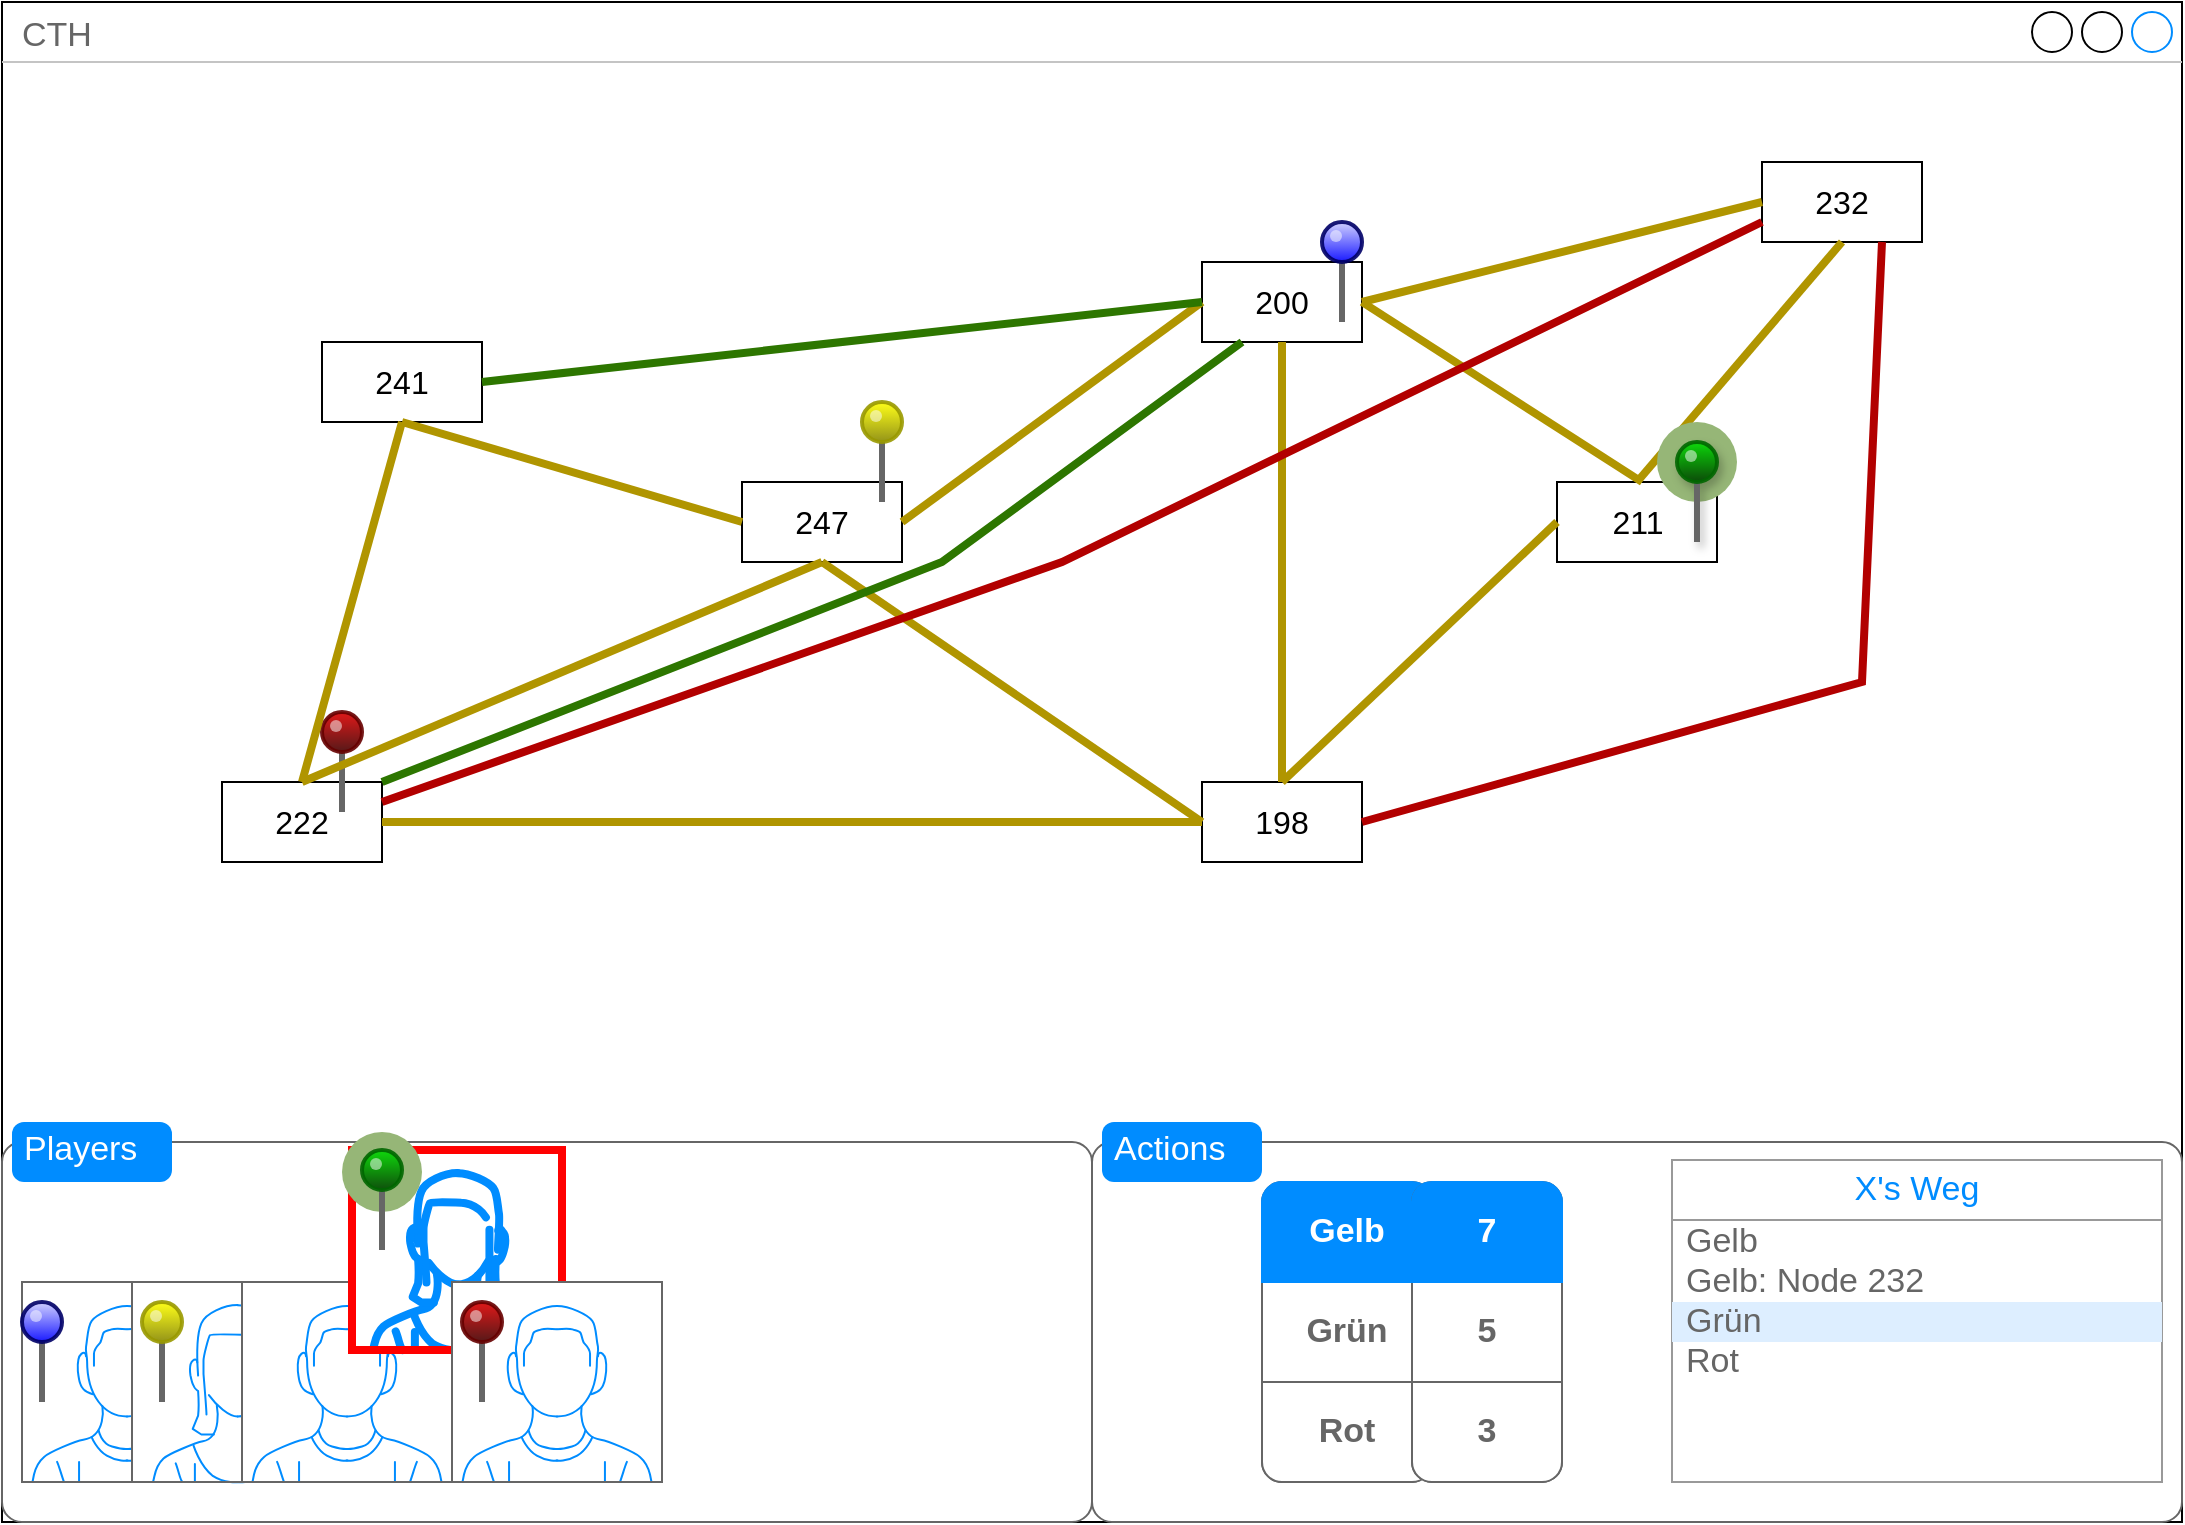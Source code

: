 <mxfile version="22.1.16" type="device">
  <diagram name="Page-1" id="BQfpDsX7QWSGVcAtielU">
    <mxGraphModel dx="1101" dy="744" grid="1" gridSize="10" guides="1" tooltips="1" connect="1" arrows="1" fold="1" page="1" pageScale="1" pageWidth="1169" pageHeight="827" math="0" shadow="0">
      <root>
        <mxCell id="0" />
        <mxCell id="1" parent="0" />
        <mxCell id="Qk-J4bOhWXe23E3zafYQ-1" value="CTH" style="strokeWidth=1;shadow=0;dashed=0;align=center;html=1;shape=mxgraph.mockup.containers.window;align=left;verticalAlign=top;spacingLeft=8;strokeColor2=#008cff;strokeColor3=#c4c4c4;fontColor=#666666;mainText=;fontSize=17;labelBackgroundColor=none;whiteSpace=wrap;" vertex="1" parent="1">
          <mxGeometry x="40" y="40" width="1090" height="760" as="geometry" />
        </mxCell>
        <mxCell id="Qk-J4bOhWXe23E3zafYQ-7" value="" style="shape=mxgraph.mockup.containers.marginRect;rectMarginTop=10;strokeColor=#666666;strokeWidth=1;dashed=0;rounded=1;arcSize=5;recursiveResize=0;html=1;whiteSpace=wrap;" vertex="1" parent="1">
          <mxGeometry x="585" y="600" width="545" height="200" as="geometry" />
        </mxCell>
        <mxCell id="Qk-J4bOhWXe23E3zafYQ-8" value="Actions" style="shape=rect;strokeColor=none;fillColor=#008cff;strokeWidth=1;dashed=0;rounded=1;arcSize=20;fontColor=#ffffff;fontSize=17;spacing=2;spacingTop=-2;align=left;autosize=1;spacingLeft=4;resizeWidth=0;resizeHeight=0;perimeter=none;html=1;whiteSpace=wrap;" vertex="1" parent="Qk-J4bOhWXe23E3zafYQ-7">
          <mxGeometry x="5" width="80" height="30" as="geometry" />
        </mxCell>
        <mxCell id="Qk-J4bOhWXe23E3zafYQ-27" value="" style="strokeWidth=1;shadow=0;dashed=0;align=center;html=1;shape=mxgraph.mockup.rrect;rSize=10;strokeColor=#666666;" vertex="1" parent="Qk-J4bOhWXe23E3zafYQ-7">
          <mxGeometry x="85" y="30" width="85" height="150" as="geometry" />
        </mxCell>
        <mxCell id="Qk-J4bOhWXe23E3zafYQ-28" value="Grün" style="strokeColor=inherit;fillColor=inherit;gradientColor=inherit;strokeWidth=1;shadow=0;dashed=0;align=center;html=1;shape=mxgraph.mockup.rrect;rSize=0;fontSize=17;fontColor=#666666;fontStyle=1;resizeWidth=1;whiteSpace=wrap;" vertex="1" parent="Qk-J4bOhWXe23E3zafYQ-27">
          <mxGeometry width="85" height="50" relative="1" as="geometry">
            <mxPoint y="50" as="offset" />
          </mxGeometry>
        </mxCell>
        <mxCell id="Qk-J4bOhWXe23E3zafYQ-30" value="Rot" style="strokeColor=inherit;fillColor=inherit;gradientColor=inherit;strokeWidth=1;shadow=0;dashed=0;align=center;html=1;shape=mxgraph.mockup.bottomButton;rSize=10;fontSize=17;fontColor=#666666;fontStyle=1;resizeWidth=1;whiteSpace=wrap;" vertex="1" parent="Qk-J4bOhWXe23E3zafYQ-27">
          <mxGeometry y="1" width="85" height="50" relative="1" as="geometry">
            <mxPoint y="-50" as="offset" />
          </mxGeometry>
        </mxCell>
        <mxCell id="Qk-J4bOhWXe23E3zafYQ-31" value="Gelb" style="strokeWidth=1;shadow=0;dashed=0;align=center;html=1;shape=mxgraph.mockup.topButton;rSize=10;fontSize=17;fontColor=#ffffff;fontStyle=1;fillColor=#008cff;strokeColor=#008cff;resizeWidth=1;whiteSpace=wrap;" vertex="1" parent="Qk-J4bOhWXe23E3zafYQ-27">
          <mxGeometry width="85" height="50" relative="1" as="geometry" />
        </mxCell>
        <mxCell id="Qk-J4bOhWXe23E3zafYQ-21" value="" style="strokeWidth=1;shadow=0;dashed=0;align=center;html=1;shape=mxgraph.mockup.forms.rrect;rSize=0;strokeColor=#999999;fillColor=#ffffff;" vertex="1" parent="Qk-J4bOhWXe23E3zafYQ-7">
          <mxGeometry x="290" y="20" width="245" height="160" as="geometry" />
        </mxCell>
        <mxCell id="Qk-J4bOhWXe23E3zafYQ-22" value="X&#39;s Weg" style="strokeWidth=1;shadow=0;dashed=0;align=center;html=1;shape=mxgraph.mockup.forms.rrect;rSize=0;strokeColor=#999999;fontColor=#008cff;fontSize=17;fillColor=#ffffff;resizeWidth=1;whiteSpace=wrap;" vertex="1" parent="Qk-J4bOhWXe23E3zafYQ-21">
          <mxGeometry width="245" height="30" relative="1" as="geometry">
            <mxPoint y="-1" as="offset" />
          </mxGeometry>
        </mxCell>
        <mxCell id="Qk-J4bOhWXe23E3zafYQ-23" value="Gelb" style="strokeWidth=1;shadow=0;dashed=0;align=center;html=1;shape=mxgraph.mockup.forms.anchor;fontSize=17;fontColor=#666666;align=left;spacingLeft=5;resizeWidth=1;whiteSpace=wrap;" vertex="1" parent="Qk-J4bOhWXe23E3zafYQ-21">
          <mxGeometry width="245" height="20" relative="1" as="geometry">
            <mxPoint y="30" as="offset" />
          </mxGeometry>
        </mxCell>
        <mxCell id="Qk-J4bOhWXe23E3zafYQ-24" value="Gelb: Node 232" style="strokeWidth=1;shadow=0;dashed=0;align=center;html=1;shape=mxgraph.mockup.forms.anchor;fontSize=17;fontColor=#666666;align=left;spacingLeft=5;resizeWidth=1;whiteSpace=wrap;" vertex="1" parent="Qk-J4bOhWXe23E3zafYQ-21">
          <mxGeometry width="245" height="20" relative="1" as="geometry">
            <mxPoint y="50" as="offset" />
          </mxGeometry>
        </mxCell>
        <mxCell id="Qk-J4bOhWXe23E3zafYQ-25" value="Grün" style="strokeWidth=1;shadow=0;dashed=0;align=center;html=1;shape=mxgraph.mockup.forms.rrect;rSize=0;fontSize=17;fontColor=#666666;align=left;spacingLeft=5;fillColor=#ddeeff;strokeColor=none;resizeWidth=1;whiteSpace=wrap;" vertex="1" parent="Qk-J4bOhWXe23E3zafYQ-21">
          <mxGeometry width="245" height="20" relative="1" as="geometry">
            <mxPoint y="70" as="offset" />
          </mxGeometry>
        </mxCell>
        <mxCell id="Qk-J4bOhWXe23E3zafYQ-26" value="Rot" style="strokeWidth=1;shadow=0;dashed=0;align=center;html=1;shape=mxgraph.mockup.forms.anchor;fontSize=17;fontColor=#666666;align=left;spacingLeft=5;resizeWidth=1;whiteSpace=wrap;" vertex="1" parent="Qk-J4bOhWXe23E3zafYQ-21">
          <mxGeometry width="245" height="20" relative="1" as="geometry">
            <mxPoint y="90" as="offset" />
          </mxGeometry>
        </mxCell>
        <mxCell id="Qk-J4bOhWXe23E3zafYQ-67" value="" style="strokeWidth=1;shadow=0;dashed=0;align=center;html=1;shape=mxgraph.mockup.rrect;rSize=10;strokeColor=#666666;" vertex="1" parent="Qk-J4bOhWXe23E3zafYQ-7">
          <mxGeometry x="160" y="30" width="75" height="150" as="geometry" />
        </mxCell>
        <mxCell id="Qk-J4bOhWXe23E3zafYQ-68" value="5" style="strokeColor=inherit;fillColor=inherit;gradientColor=inherit;strokeWidth=1;shadow=0;dashed=0;align=center;html=1;shape=mxgraph.mockup.rrect;rSize=0;fontSize=17;fontColor=#666666;fontStyle=1;resizeWidth=1;whiteSpace=wrap;" vertex="1" parent="Qk-J4bOhWXe23E3zafYQ-67">
          <mxGeometry width="75" height="50" relative="1" as="geometry">
            <mxPoint y="50" as="offset" />
          </mxGeometry>
        </mxCell>
        <mxCell id="Qk-J4bOhWXe23E3zafYQ-69" value="3" style="strokeColor=inherit;fillColor=inherit;gradientColor=inherit;strokeWidth=1;shadow=0;dashed=0;align=center;html=1;shape=mxgraph.mockup.bottomButton;rSize=10;fontSize=17;fontColor=#666666;fontStyle=1;resizeWidth=1;whiteSpace=wrap;" vertex="1" parent="Qk-J4bOhWXe23E3zafYQ-67">
          <mxGeometry y="1" width="75" height="50" relative="1" as="geometry">
            <mxPoint y="-50" as="offset" />
          </mxGeometry>
        </mxCell>
        <mxCell id="Qk-J4bOhWXe23E3zafYQ-70" value="7" style="strokeWidth=1;shadow=0;dashed=0;align=center;html=1;shape=mxgraph.mockup.topButton;rSize=10;fontSize=17;fontColor=#ffffff;fontStyle=1;fillColor=#008cff;strokeColor=#008cff;resizeWidth=1;whiteSpace=wrap;" vertex="1" parent="Qk-J4bOhWXe23E3zafYQ-67">
          <mxGeometry width="75" height="50" relative="1" as="geometry" />
        </mxCell>
        <mxCell id="Qk-J4bOhWXe23E3zafYQ-9" value="" style="shape=mxgraph.mockup.containers.marginRect;rectMarginTop=10;strokeColor=#666666;strokeWidth=1;dashed=0;rounded=1;arcSize=5;recursiveResize=0;html=1;whiteSpace=wrap;" vertex="1" parent="1">
          <mxGeometry x="40" y="600" width="545" height="200" as="geometry" />
        </mxCell>
        <mxCell id="Qk-J4bOhWXe23E3zafYQ-10" value="Players" style="shape=rect;strokeColor=none;fillColor=#008cff;strokeWidth=1;dashed=0;rounded=1;arcSize=20;fontColor=#ffffff;fontSize=17;spacing=2;spacingTop=-2;align=left;autosize=1;spacingLeft=4;resizeWidth=0;resizeHeight=0;perimeter=none;html=1;whiteSpace=wrap;" vertex="1" parent="Qk-J4bOhWXe23E3zafYQ-9">
          <mxGeometry x="5" width="80" height="30" as="geometry" />
        </mxCell>
        <mxCell id="Qk-J4bOhWXe23E3zafYQ-2" value="" style="verticalLabelPosition=bottom;shadow=0;dashed=0;align=center;html=1;verticalAlign=top;strokeWidth=1;shape=mxgraph.mockup.containers.userMale;strokeColor=#666666;strokeColor2=#008cff;" vertex="1" parent="Qk-J4bOhWXe23E3zafYQ-9">
          <mxGeometry x="10" y="80" width="105" height="100" as="geometry" />
        </mxCell>
        <mxCell id="Qk-J4bOhWXe23E3zafYQ-3" value="" style="verticalLabelPosition=bottom;shadow=0;dashed=0;align=center;html=1;verticalAlign=top;strokeWidth=1;shape=mxgraph.mockup.containers.userFemale;strokeColor=#666666;strokeColor2=#008cff;" vertex="1" parent="Qk-J4bOhWXe23E3zafYQ-9">
          <mxGeometry x="65" y="80" width="105" height="100" as="geometry" />
        </mxCell>
        <mxCell id="Qk-J4bOhWXe23E3zafYQ-12" value="" style="verticalLabelPosition=bottom;shadow=0;dashed=0;align=center;html=1;verticalAlign=top;strokeWidth=1;shape=mxgraph.mockup.containers.userMale;strokeColor=#666666;strokeColor2=#008cff;" vertex="1" parent="Qk-J4bOhWXe23E3zafYQ-9">
          <mxGeometry x="120" y="80" width="105" height="100" as="geometry" />
        </mxCell>
        <mxCell id="Qk-J4bOhWXe23E3zafYQ-11" value="" style="verticalLabelPosition=bottom;shadow=0;dashed=0;align=center;html=1;verticalAlign=top;strokeWidth=4;shape=mxgraph.mockup.containers.userFemale;strokeColor2=#008cff;strokeColor=#ff0000;" vertex="1" parent="Qk-J4bOhWXe23E3zafYQ-9">
          <mxGeometry x="175" y="14" width="105" height="100" as="geometry" />
        </mxCell>
        <mxCell id="Qk-J4bOhWXe23E3zafYQ-13" value="" style="verticalLabelPosition=bottom;shadow=0;dashed=0;align=center;html=1;verticalAlign=top;strokeWidth=1;shape=mxgraph.mockup.containers.userMale;strokeColor=#666666;strokeColor2=#008cff;" vertex="1" parent="Qk-J4bOhWXe23E3zafYQ-9">
          <mxGeometry x="225" y="80" width="105" height="100" as="geometry" />
        </mxCell>
        <mxCell id="Qk-J4bOhWXe23E3zafYQ-47" value="" style="verticalLabelPosition=top;shadow=0;dashed=0;align=center;html=1;verticalAlign=bottom;strokeWidth=1;shape=mxgraph.mockup.misc.pin;fillColor2=#dd0000;fillColor3=#440000;strokeColor=#660000;" vertex="1" parent="Qk-J4bOhWXe23E3zafYQ-9">
          <mxGeometry x="230" y="90" width="20" height="50" as="geometry" />
        </mxCell>
        <mxCell id="Qk-J4bOhWXe23E3zafYQ-48" value="" style="verticalLabelPosition=top;shadow=0;dashed=0;align=center;html=1;verticalAlign=bottom;strokeWidth=1;shape=mxgraph.mockup.misc.pin;fillColor2=#ffff00;fillColor3=#888800;strokeColor=#999900;" vertex="1" parent="Qk-J4bOhWXe23E3zafYQ-9">
          <mxGeometry x="70" y="90" width="20" height="50" as="geometry" />
        </mxCell>
        <mxCell id="Qk-J4bOhWXe23E3zafYQ-49" value="" style="verticalLabelPosition=top;shadow=0;dashed=0;align=center;html=1;verticalAlign=bottom;strokeWidth=1;shape=mxgraph.mockup.misc.pin;fillColor2=#ccccff;fillColor3=#0000ff;strokeColor=#000066;" vertex="1" parent="Qk-J4bOhWXe23E3zafYQ-9">
          <mxGeometry x="10" y="90" width="20" height="50" as="geometry" />
        </mxCell>
        <mxCell id="Qk-J4bOhWXe23E3zafYQ-72" value="" style="ellipse;whiteSpace=wrap;html=1;aspect=fixed;strokeWidth=2;shadow=0;fillColor=#96b677;fontColor=#ffffff;strokeColor=none;" vertex="1" parent="Qk-J4bOhWXe23E3zafYQ-9">
          <mxGeometry x="170" y="5" width="40" height="40" as="geometry" />
        </mxCell>
        <mxCell id="Qk-J4bOhWXe23E3zafYQ-46" value="" style="verticalLabelPosition=top;shadow=0;dashed=0;align=center;html=1;verticalAlign=bottom;strokeWidth=1;shape=mxgraph.mockup.misc.pin;fillColor2=#00dd00;fillColor3=#004400;strokeColor=#006600;" vertex="1" parent="Qk-J4bOhWXe23E3zafYQ-9">
          <mxGeometry x="180" y="14" width="20" height="50" as="geometry" />
        </mxCell>
        <mxCell id="Qk-J4bOhWXe23E3zafYQ-32" value="241" style="rounded=0;whiteSpace=wrap;html=1;fontSize=16;" vertex="1" parent="1">
          <mxGeometry x="200" y="210" width="80" height="40" as="geometry" />
        </mxCell>
        <mxCell id="Qk-J4bOhWXe23E3zafYQ-33" value="247" style="rounded=0;whiteSpace=wrap;html=1;fontSize=16;" vertex="1" parent="1">
          <mxGeometry x="410" y="280" width="80" height="40" as="geometry" />
        </mxCell>
        <mxCell id="Qk-J4bOhWXe23E3zafYQ-34" value="200" style="rounded=0;whiteSpace=wrap;html=1;fontSize=16;" vertex="1" parent="1">
          <mxGeometry x="640" y="170" width="80" height="40" as="geometry" />
        </mxCell>
        <mxCell id="Qk-J4bOhWXe23E3zafYQ-35" value="222" style="rounded=0;whiteSpace=wrap;html=1;fontSize=16;" vertex="1" parent="1">
          <mxGeometry x="150" y="430" width="80" height="40" as="geometry" />
        </mxCell>
        <mxCell id="Qk-J4bOhWXe23E3zafYQ-36" value="198" style="rounded=0;whiteSpace=wrap;html=1;fontSize=16;" vertex="1" parent="1">
          <mxGeometry x="640" y="430" width="80" height="40" as="geometry" />
        </mxCell>
        <mxCell id="Qk-J4bOhWXe23E3zafYQ-37" value="211" style="rounded=0;whiteSpace=wrap;html=1;fontSize=16;" vertex="1" parent="1">
          <mxGeometry x="817.5" y="280" width="80" height="40" as="geometry" />
        </mxCell>
        <mxCell id="Qk-J4bOhWXe23E3zafYQ-38" value="232" style="rounded=0;whiteSpace=wrap;html=1;fontSize=16;" vertex="1" parent="1">
          <mxGeometry x="920" y="120" width="80" height="40" as="geometry" />
        </mxCell>
        <mxCell id="Qk-J4bOhWXe23E3zafYQ-42" value="" style="verticalLabelPosition=top;shadow=0;dashed=0;align=center;html=1;verticalAlign=bottom;strokeWidth=1;shape=mxgraph.mockup.misc.pin;fillColor2=#ccccff;fillColor3=#0000ff;strokeColor=#000066;" vertex="1" parent="1">
          <mxGeometry x="700" y="150" width="20" height="50" as="geometry" />
        </mxCell>
        <mxCell id="Qk-J4bOhWXe23E3zafYQ-43" value="" style="verticalLabelPosition=top;shadow=0;dashed=0;align=center;html=1;verticalAlign=bottom;strokeWidth=1;shape=mxgraph.mockup.misc.pin;fillColor2=#ffff00;fillColor3=#888800;strokeColor=#999900;" vertex="1" parent="1">
          <mxGeometry x="470" y="240" width="20" height="50" as="geometry" />
        </mxCell>
        <mxCell id="Qk-J4bOhWXe23E3zafYQ-44" value="" style="verticalLabelPosition=top;shadow=0;dashed=0;align=center;html=1;verticalAlign=bottom;strokeWidth=1;shape=mxgraph.mockup.misc.pin;fillColor2=#dd0000;fillColor3=#440000;strokeColor=#660000;" vertex="1" parent="1">
          <mxGeometry x="200" y="395" width="20" height="50" as="geometry" />
        </mxCell>
        <mxCell id="Qk-J4bOhWXe23E3zafYQ-51" value="" style="endArrow=none;html=1;rounded=0;fontColor=#fbf30e;fillColor=#e3c800;strokeColor=#B09500;strokeWidth=4;entryX=0;entryY=0.5;entryDx=0;entryDy=0;" edge="1" parent="1" target="Qk-J4bOhWXe23E3zafYQ-34">
          <mxGeometry width="50" height="50" relative="1" as="geometry">
            <mxPoint x="490" y="300" as="sourcePoint" />
            <mxPoint x="540" y="250" as="targetPoint" />
          </mxGeometry>
        </mxCell>
        <mxCell id="Qk-J4bOhWXe23E3zafYQ-52" value="" style="endArrow=none;html=1;rounded=0;fontColor=#fbf30e;fillColor=#e3c800;strokeColor=#B09500;strokeWidth=4;entryX=0.5;entryY=1;entryDx=0;entryDy=0;exitX=0;exitY=0.5;exitDx=0;exitDy=0;" edge="1" parent="1" source="Qk-J4bOhWXe23E3zafYQ-36" target="Qk-J4bOhWXe23E3zafYQ-33">
          <mxGeometry width="50" height="50" relative="1" as="geometry">
            <mxPoint x="510" y="470" as="sourcePoint" />
            <mxPoint x="560" y="420" as="targetPoint" />
          </mxGeometry>
        </mxCell>
        <mxCell id="Qk-J4bOhWXe23E3zafYQ-53" value="" style="endArrow=none;html=1;rounded=0;fontColor=#fbf30e;fillColor=#e3c800;strokeColor=#B09500;strokeWidth=4;entryX=0.5;entryY=0;entryDx=0;entryDy=0;exitX=0;exitY=0.5;exitDx=0;exitDy=0;" edge="1" parent="1" source="Qk-J4bOhWXe23E3zafYQ-37" target="Qk-J4bOhWXe23E3zafYQ-36">
          <mxGeometry width="50" height="50" relative="1" as="geometry">
            <mxPoint x="510" y="470" as="sourcePoint" />
            <mxPoint x="560" y="420" as="targetPoint" />
          </mxGeometry>
        </mxCell>
        <mxCell id="Qk-J4bOhWXe23E3zafYQ-54" value="" style="endArrow=none;html=1;rounded=0;fontColor=#fbf30e;fillColor=#e3c800;strokeColor=#B09500;strokeWidth=4;exitX=0.5;exitY=1;exitDx=0;exitDy=0;" edge="1" parent="1" source="Qk-J4bOhWXe23E3zafYQ-34">
          <mxGeometry width="50" height="50" relative="1" as="geometry">
            <mxPoint x="510" y="470" as="sourcePoint" />
            <mxPoint x="680" y="430" as="targetPoint" />
          </mxGeometry>
        </mxCell>
        <mxCell id="Qk-J4bOhWXe23E3zafYQ-55" value="" style="endArrow=none;html=1;rounded=0;fontColor=#fbf30e;fillColor=#e3c800;strokeColor=#B09500;strokeWidth=4;entryX=0.5;entryY=0;entryDx=0;entryDy=0;exitX=0.5;exitY=1;exitDx=0;exitDy=0;" edge="1" parent="1" source="Qk-J4bOhWXe23E3zafYQ-38" target="Qk-J4bOhWXe23E3zafYQ-37">
          <mxGeometry width="50" height="50" relative="1" as="geometry">
            <mxPoint x="520" y="480" as="sourcePoint" />
            <mxPoint x="570" y="430" as="targetPoint" />
          </mxGeometry>
        </mxCell>
        <mxCell id="Qk-J4bOhWXe23E3zafYQ-56" value="" style="endArrow=none;html=1;rounded=0;fontColor=#fbf30e;fillColor=#e3c800;strokeColor=#B09500;strokeWidth=4;exitX=1;exitY=0.5;exitDx=0;exitDy=0;" edge="1" parent="1" source="Qk-J4bOhWXe23E3zafYQ-34">
          <mxGeometry width="50" height="50" relative="1" as="geometry">
            <mxPoint x="970" y="170" as="sourcePoint" />
            <mxPoint x="860" y="280" as="targetPoint" />
          </mxGeometry>
        </mxCell>
        <mxCell id="Qk-J4bOhWXe23E3zafYQ-57" value="" style="endArrow=none;html=1;rounded=0;fontColor=#fbf30e;fillColor=#e3c800;strokeColor=#B09500;strokeWidth=4;entryX=1;entryY=0.5;entryDx=0;entryDy=0;exitX=0;exitY=0.5;exitDx=0;exitDy=0;" edge="1" parent="1" source="Qk-J4bOhWXe23E3zafYQ-38" target="Qk-J4bOhWXe23E3zafYQ-34">
          <mxGeometry width="50" height="50" relative="1" as="geometry">
            <mxPoint x="980" y="180" as="sourcePoint" />
            <mxPoint x="877" y="300" as="targetPoint" />
          </mxGeometry>
        </mxCell>
        <mxCell id="Qk-J4bOhWXe23E3zafYQ-58" value="" style="endArrow=none;html=1;rounded=0;fontColor=#fbf30e;fillColor=#e3c800;strokeColor=#B09500;strokeWidth=4;entryX=1;entryY=0.5;entryDx=0;entryDy=0;exitX=0;exitY=0.5;exitDx=0;exitDy=0;" edge="1" parent="1" source="Qk-J4bOhWXe23E3zafYQ-36" target="Qk-J4bOhWXe23E3zafYQ-35">
          <mxGeometry width="50" height="50" relative="1" as="geometry">
            <mxPoint x="510" y="470" as="sourcePoint" />
            <mxPoint x="560" y="420" as="targetPoint" />
          </mxGeometry>
        </mxCell>
        <mxCell id="Qk-J4bOhWXe23E3zafYQ-59" value="" style="endArrow=none;html=1;rounded=0;fontColor=#fbf30e;fillColor=#e3c800;strokeColor=#B09500;strokeWidth=4;entryX=0.5;entryY=1;entryDx=0;entryDy=0;exitX=0.5;exitY=0;exitDx=0;exitDy=0;" edge="1" parent="1" source="Qk-J4bOhWXe23E3zafYQ-35" target="Qk-J4bOhWXe23E3zafYQ-33">
          <mxGeometry width="50" height="50" relative="1" as="geometry">
            <mxPoint x="520" y="480" as="sourcePoint" />
            <mxPoint x="570" y="430" as="targetPoint" />
          </mxGeometry>
        </mxCell>
        <mxCell id="Qk-J4bOhWXe23E3zafYQ-60" value="" style="endArrow=none;html=1;rounded=0;fontColor=#fbf30e;fillColor=#e3c800;strokeColor=#B09500;strokeWidth=4;entryX=0.5;entryY=1;entryDx=0;entryDy=0;exitX=0;exitY=0.5;exitDx=0;exitDy=0;" edge="1" parent="1" source="Qk-J4bOhWXe23E3zafYQ-33" target="Qk-J4bOhWXe23E3zafYQ-32">
          <mxGeometry width="50" height="50" relative="1" as="geometry">
            <mxPoint x="530" y="490" as="sourcePoint" />
            <mxPoint x="580" y="440" as="targetPoint" />
          </mxGeometry>
        </mxCell>
        <mxCell id="Qk-J4bOhWXe23E3zafYQ-61" value="" style="endArrow=none;html=1;rounded=0;fontColor=#fbf30e;fillColor=#e3c800;strokeColor=#B09500;strokeWidth=4;entryX=0.5;entryY=1;entryDx=0;entryDy=0;exitX=0.5;exitY=0;exitDx=0;exitDy=0;" edge="1" parent="1" source="Qk-J4bOhWXe23E3zafYQ-35" target="Qk-J4bOhWXe23E3zafYQ-32">
          <mxGeometry width="50" height="50" relative="1" as="geometry">
            <mxPoint x="540" y="500" as="sourcePoint" />
            <mxPoint x="590" y="450" as="targetPoint" />
          </mxGeometry>
        </mxCell>
        <mxCell id="Qk-J4bOhWXe23E3zafYQ-62" value="" style="endArrow=none;html=1;rounded=0;fontColor=#fbf30e;fillColor=#e51400;strokeColor=#B20000;strokeWidth=4;entryX=1;entryY=0.25;entryDx=0;entryDy=0;exitX=0;exitY=0.75;exitDx=0;exitDy=0;" edge="1" parent="1" source="Qk-J4bOhWXe23E3zafYQ-38" target="Qk-J4bOhWXe23E3zafYQ-35">
          <mxGeometry width="50" height="50" relative="1" as="geometry">
            <mxPoint x="640" y="460" as="sourcePoint" />
            <mxPoint x="240" y="460" as="targetPoint" />
            <Array as="points">
              <mxPoint x="570" y="320" />
            </Array>
          </mxGeometry>
        </mxCell>
        <mxCell id="Qk-J4bOhWXe23E3zafYQ-63" value="" style="endArrow=none;html=1;rounded=0;fontColor=#fbf30e;fillColor=#e51400;strokeColor=#B20000;strokeWidth=4;entryX=1;entryY=0.5;entryDx=0;entryDy=0;exitX=0.75;exitY=1;exitDx=0;exitDy=0;" edge="1" parent="1" source="Qk-J4bOhWXe23E3zafYQ-38" target="Qk-J4bOhWXe23E3zafYQ-36">
          <mxGeometry width="50" height="50" relative="1" as="geometry">
            <mxPoint x="930" y="160" as="sourcePoint" />
            <mxPoint x="240" y="450" as="targetPoint" />
            <Array as="points">
              <mxPoint x="970" y="380" />
            </Array>
          </mxGeometry>
        </mxCell>
        <mxCell id="Qk-J4bOhWXe23E3zafYQ-65" value="" style="endArrow=none;html=1;rounded=0;fontColor=#fbf30e;fillColor=#60a917;strokeColor=#2D7600;strokeWidth=4;entryX=0;entryY=0.5;entryDx=0;entryDy=0;exitX=1;exitY=0.5;exitDx=0;exitDy=0;" edge="1" parent="1" source="Qk-J4bOhWXe23E3zafYQ-32" target="Qk-J4bOhWXe23E3zafYQ-34">
          <mxGeometry width="50" height="50" relative="1" as="geometry">
            <mxPoint x="375" y="210" as="sourcePoint" />
            <mxPoint x="525" y="100" as="targetPoint" />
          </mxGeometry>
        </mxCell>
        <mxCell id="Qk-J4bOhWXe23E3zafYQ-66" value="" style="endArrow=none;html=1;rounded=0;fontColor=#fbf30e;fillColor=#60a917;strokeColor=#2D7600;strokeWidth=4;entryX=0.25;entryY=1;entryDx=0;entryDy=0;exitX=1;exitY=0;exitDx=0;exitDy=0;" edge="1" parent="1" source="Qk-J4bOhWXe23E3zafYQ-35" target="Qk-J4bOhWXe23E3zafYQ-34">
          <mxGeometry width="50" height="50" relative="1" as="geometry">
            <mxPoint x="290" y="240" as="sourcePoint" />
            <mxPoint x="650" y="200" as="targetPoint" />
            <Array as="points">
              <mxPoint x="510" y="320" />
            </Array>
          </mxGeometry>
        </mxCell>
        <mxCell id="Qk-J4bOhWXe23E3zafYQ-71" value="" style="ellipse;whiteSpace=wrap;html=1;aspect=fixed;strokeWidth=2;shadow=0;fillColor=#96b677;fontColor=#ffffff;strokeColor=none;" vertex="1" parent="1">
          <mxGeometry x="867.5" y="250" width="40" height="40" as="geometry" />
        </mxCell>
        <mxCell id="Qk-J4bOhWXe23E3zafYQ-45" value="" style="verticalLabelPosition=top;shadow=1;dashed=0;align=center;html=1;verticalAlign=bottom;strokeWidth=1;shape=mxgraph.mockup.misc.pin;fillColor2=#00dd00;fillColor3=#004400;strokeColor=#006600;" vertex="1" parent="1">
          <mxGeometry x="877.5" y="260" width="20" height="50" as="geometry" />
        </mxCell>
      </root>
    </mxGraphModel>
  </diagram>
</mxfile>
